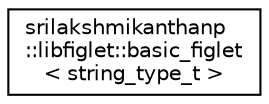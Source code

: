 digraph "Graphical Class Hierarchy"
{
 // LATEX_PDF_SIZE
  edge [fontname="Helvetica",fontsize="10",labelfontname="Helvetica",labelfontsize="10"];
  node [fontname="Helvetica",fontsize="10",shape=record];
  rankdir="LR";
  Node0 [label="srilakshmikanthanp\l::libfiglet::basic_figlet\l\< string_type_t \>",height=0.2,width=0.4,color="black", fillcolor="white", style="filled",URL="$classsrilakshmikanthanp_1_1libfiglet_1_1basic__figlet.html",tooltip="basic figlet class"];
}
